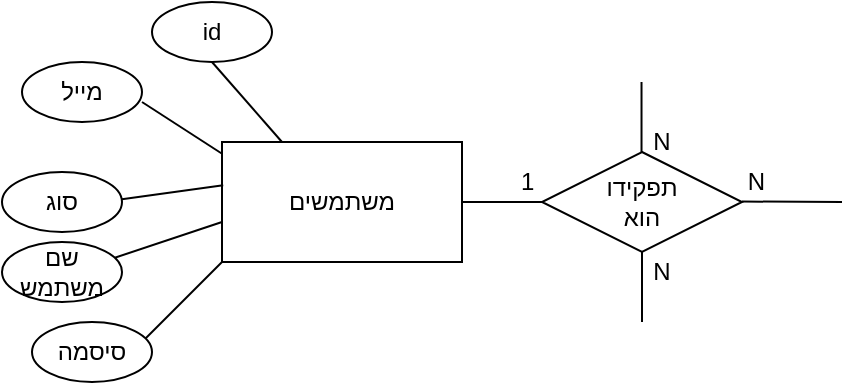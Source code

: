 <mxfile version="28.2.1">
  <diagram id="R2lEEEUBdFMjLlhIrx00" name="Page-1">
    <mxGraphModel dx="476" dy="257" grid="1" gridSize="10" guides="1" tooltips="1" connect="1" arrows="1" fold="1" page="1" pageScale="1" pageWidth="850" pageHeight="1100" math="0" shadow="0" extFonts="Permanent Marker^https://fonts.googleapis.com/css?family=Permanent+Marker">
      <root>
        <mxCell id="0" />
        <mxCell id="1" parent="0" />
        <mxCell id="1Oj212NKARuX7v49l6aX-4" value="" style="rounded=0;whiteSpace=wrap;html=1;" vertex="1" parent="1">
          <mxGeometry x="120" y="80" width="120" height="60" as="geometry" />
        </mxCell>
        <mxCell id="1Oj212NKARuX7v49l6aX-5" value="" style="endArrow=none;html=1;rounded=0;entryX=0;entryY=1;entryDx=0;entryDy=0;" edge="1" parent="1" target="1Oj212NKARuX7v49l6aX-4">
          <mxGeometry width="50" height="50" relative="1" as="geometry">
            <mxPoint x="80" y="180" as="sourcePoint" />
            <mxPoint x="450" y="250" as="targetPoint" />
          </mxGeometry>
        </mxCell>
        <mxCell id="1Oj212NKARuX7v49l6aX-8" value="" style="endArrow=none;html=1;rounded=0;entryX=0;entryY=1;entryDx=0;entryDy=0;" edge="1" parent="1">
          <mxGeometry width="50" height="50" relative="1" as="geometry">
            <mxPoint x="60" y="140" as="sourcePoint" />
            <mxPoint x="120" y="120" as="targetPoint" />
          </mxGeometry>
        </mxCell>
        <mxCell id="1Oj212NKARuX7v49l6aX-9" value="" style="endArrow=none;html=1;rounded=0;entryX=0.005;entryY=0.36;entryDx=0;entryDy=0;entryPerimeter=0;" edge="1" parent="1" target="1Oj212NKARuX7v49l6aX-4">
          <mxGeometry width="50" height="50" relative="1" as="geometry">
            <mxPoint x="60" y="110" as="sourcePoint" />
            <mxPoint x="100" y="90" as="targetPoint" />
          </mxGeometry>
        </mxCell>
        <mxCell id="1Oj212NKARuX7v49l6aX-10" value="" style="endArrow=none;html=1;rounded=0;entryX=0.002;entryY=0.1;entryDx=0;entryDy=0;entryPerimeter=0;" edge="1" parent="1" target="1Oj212NKARuX7v49l6aX-4">
          <mxGeometry width="50" height="50" relative="1" as="geometry">
            <mxPoint x="80" y="60" as="sourcePoint" />
            <mxPoint x="250" y="100" as="targetPoint" />
          </mxGeometry>
        </mxCell>
        <mxCell id="1Oj212NKARuX7v49l6aX-12" value="" style="ellipse;whiteSpace=wrap;html=1;" vertex="1" parent="1">
          <mxGeometry x="20" y="40" width="60" height="30" as="geometry" />
        </mxCell>
        <mxCell id="1Oj212NKARuX7v49l6aX-13" value="" style="ellipse;whiteSpace=wrap;html=1;" vertex="1" parent="1">
          <mxGeometry x="10" y="95" width="60" height="30" as="geometry" />
        </mxCell>
        <mxCell id="1Oj212NKARuX7v49l6aX-14" value="" style="ellipse;whiteSpace=wrap;html=1;" vertex="1" parent="1">
          <mxGeometry x="10" y="130" width="60" height="30" as="geometry" />
        </mxCell>
        <mxCell id="1Oj212NKARuX7v49l6aX-15" value="משתמשים" style="text;html=1;align=center;verticalAlign=middle;whiteSpace=wrap;rounded=0;" vertex="1" parent="1">
          <mxGeometry x="150" y="95" width="60" height="30" as="geometry" />
        </mxCell>
        <mxCell id="1Oj212NKARuX7v49l6aX-16" value="מייל" style="text;html=1;align=center;verticalAlign=middle;whiteSpace=wrap;rounded=0;" vertex="1" parent="1">
          <mxGeometry x="25" y="45" width="50" height="20" as="geometry" />
        </mxCell>
        <mxCell id="1Oj212NKARuX7v49l6aX-18" value="סוג" style="text;html=1;align=center;verticalAlign=middle;whiteSpace=wrap;rounded=0;" vertex="1" parent="1">
          <mxGeometry x="15" y="100" width="50" height="20" as="geometry" />
        </mxCell>
        <mxCell id="1Oj212NKARuX7v49l6aX-19" value="שם משתמש" style="text;html=1;align=center;verticalAlign=middle;whiteSpace=wrap;rounded=0;" vertex="1" parent="1">
          <mxGeometry x="15" y="135" width="50" height="20" as="geometry" />
        </mxCell>
        <mxCell id="1Oj212NKARuX7v49l6aX-20" value="" style="ellipse;whiteSpace=wrap;html=1;" vertex="1" parent="1">
          <mxGeometry x="25" y="170" width="60" height="30" as="geometry" />
        </mxCell>
        <mxCell id="1Oj212NKARuX7v49l6aX-21" value="סיסמה" style="text;html=1;align=center;verticalAlign=middle;whiteSpace=wrap;rounded=0;" vertex="1" parent="1">
          <mxGeometry x="30" y="175" width="50" height="20" as="geometry" />
        </mxCell>
        <mxCell id="1Oj212NKARuX7v49l6aX-22" value="" style="endArrow=none;html=1;rounded=0;entryX=0.25;entryY=0;entryDx=0;entryDy=0;exitX=0.5;exitY=1;exitDx=0;exitDy=0;" edge="1" parent="1" source="1Oj212NKARuX7v49l6aX-23" target="1Oj212NKARuX7v49l6aX-4">
          <mxGeometry width="50" height="50" relative="1" as="geometry">
            <mxPoint x="145" y="30" as="sourcePoint" />
            <mxPoint x="185" y="56" as="targetPoint" />
          </mxGeometry>
        </mxCell>
        <mxCell id="1Oj212NKARuX7v49l6aX-23" value="" style="ellipse;whiteSpace=wrap;html=1;" vertex="1" parent="1">
          <mxGeometry x="85" y="10" width="60" height="30" as="geometry" />
        </mxCell>
        <mxCell id="1Oj212NKARuX7v49l6aX-24" value="id" style="text;html=1;align=center;verticalAlign=middle;whiteSpace=wrap;rounded=0;" vertex="1" parent="1">
          <mxGeometry x="90" y="15" width="50" height="20" as="geometry" />
        </mxCell>
        <mxCell id="1Oj212NKARuX7v49l6aX-25" value="" style="endArrow=none;html=1;rounded=0;exitX=1;exitY=0.5;exitDx=0;exitDy=0;" edge="1" parent="1" source="1Oj212NKARuX7v49l6aX-4">
          <mxGeometry width="50" height="50" relative="1" as="geometry">
            <mxPoint x="260" y="150" as="sourcePoint" />
            <mxPoint x="280" y="110" as="targetPoint" />
          </mxGeometry>
        </mxCell>
        <mxCell id="1Oj212NKARuX7v49l6aX-26" value="" style="rhombus;whiteSpace=wrap;html=1;" vertex="1" parent="1">
          <mxGeometry x="280" y="85" width="100" height="50" as="geometry" />
        </mxCell>
        <mxCell id="1Oj212NKARuX7v49l6aX-27" value="תפקידו הוא" style="text;html=1;align=center;verticalAlign=middle;whiteSpace=wrap;rounded=0;" vertex="1" parent="1">
          <mxGeometry x="305" y="100" width="50" height="20" as="geometry" />
        </mxCell>
        <mxCell id="1Oj212NKARuX7v49l6aX-28" value="1&amp;nbsp; &amp;nbsp; &amp;nbsp; &amp;nbsp; &amp;nbsp; &amp;nbsp; &amp;nbsp; &amp;nbsp; &amp;nbsp; &amp;nbsp; &amp;nbsp; &amp;nbsp; &amp;nbsp; &amp;nbsp; &amp;nbsp; &amp;nbsp; N" style="text;html=1;align=center;verticalAlign=middle;whiteSpace=wrap;rounded=0;" vertex="1" parent="1">
          <mxGeometry x="227.5" y="85" width="205" height="30" as="geometry" />
        </mxCell>
        <mxCell id="1Oj212NKARuX7v49l6aX-29" value="" style="endArrow=none;html=1;rounded=0;exitX=1;exitY=0.5;exitDx=0;exitDy=0;" edge="1" parent="1">
          <mxGeometry width="50" height="50" relative="1" as="geometry">
            <mxPoint x="380" y="109.76" as="sourcePoint" />
            <mxPoint x="430" y="110" as="targetPoint" />
          </mxGeometry>
        </mxCell>
        <mxCell id="1Oj212NKARuX7v49l6aX-30" value="" style="endArrow=none;html=1;rounded=0;exitX=0.5;exitY=1;exitDx=0;exitDy=0;" edge="1" parent="1" source="1Oj212NKARuX7v49l6aX-26">
          <mxGeometry width="50" height="50" relative="1" as="geometry">
            <mxPoint x="330" y="150" as="sourcePoint" />
            <mxPoint x="330" y="170" as="targetPoint" />
          </mxGeometry>
        </mxCell>
        <mxCell id="1Oj212NKARuX7v49l6aX-31" value="" style="endArrow=none;html=1;rounded=0;exitX=0.5;exitY=1;exitDx=0;exitDy=0;" edge="1" parent="1">
          <mxGeometry width="50" height="50" relative="1" as="geometry">
            <mxPoint x="329.76" y="50" as="sourcePoint" />
            <mxPoint x="329.76" y="85" as="targetPoint" />
          </mxGeometry>
        </mxCell>
        <mxCell id="1Oj212NKARuX7v49l6aX-32" value="N" style="text;html=1;align=center;verticalAlign=middle;whiteSpace=wrap;rounded=0;" vertex="1" parent="1">
          <mxGeometry x="310" y="130" width="60" height="30" as="geometry" />
        </mxCell>
        <mxCell id="1Oj212NKARuX7v49l6aX-33" value="N" style="text;html=1;align=center;verticalAlign=middle;whiteSpace=wrap;rounded=0;" vertex="1" parent="1">
          <mxGeometry x="310" y="65" width="60" height="30" as="geometry" />
        </mxCell>
      </root>
    </mxGraphModel>
  </diagram>
</mxfile>
